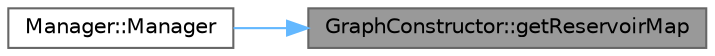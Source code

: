 digraph "GraphConstructor::getReservoirMap"
{
 // LATEX_PDF_SIZE
  bgcolor="transparent";
  edge [fontname=Helvetica,fontsize=10,labelfontname=Helvetica,labelfontsize=10];
  node [fontname=Helvetica,fontsize=10,shape=box,height=0.2,width=0.4];
  rankdir="RL";
  Node1 [label="GraphConstructor::getReservoirMap",height=0.2,width=0.4,color="gray40", fillcolor="grey60", style="filled", fontcolor="black",tooltip="Retrieves a map of reservoirs parsed from the data file."];
  Node1 -> Node2 [dir="back",color="steelblue1",style="solid"];
  Node2 [label="Manager::Manager",height=0.2,width=0.4,color="grey40", fillcolor="white", style="filled",URL="$class_manager.html#add5069030538b20e1065da85f363d9ac",tooltip="Constructor for Manager class."];
}
